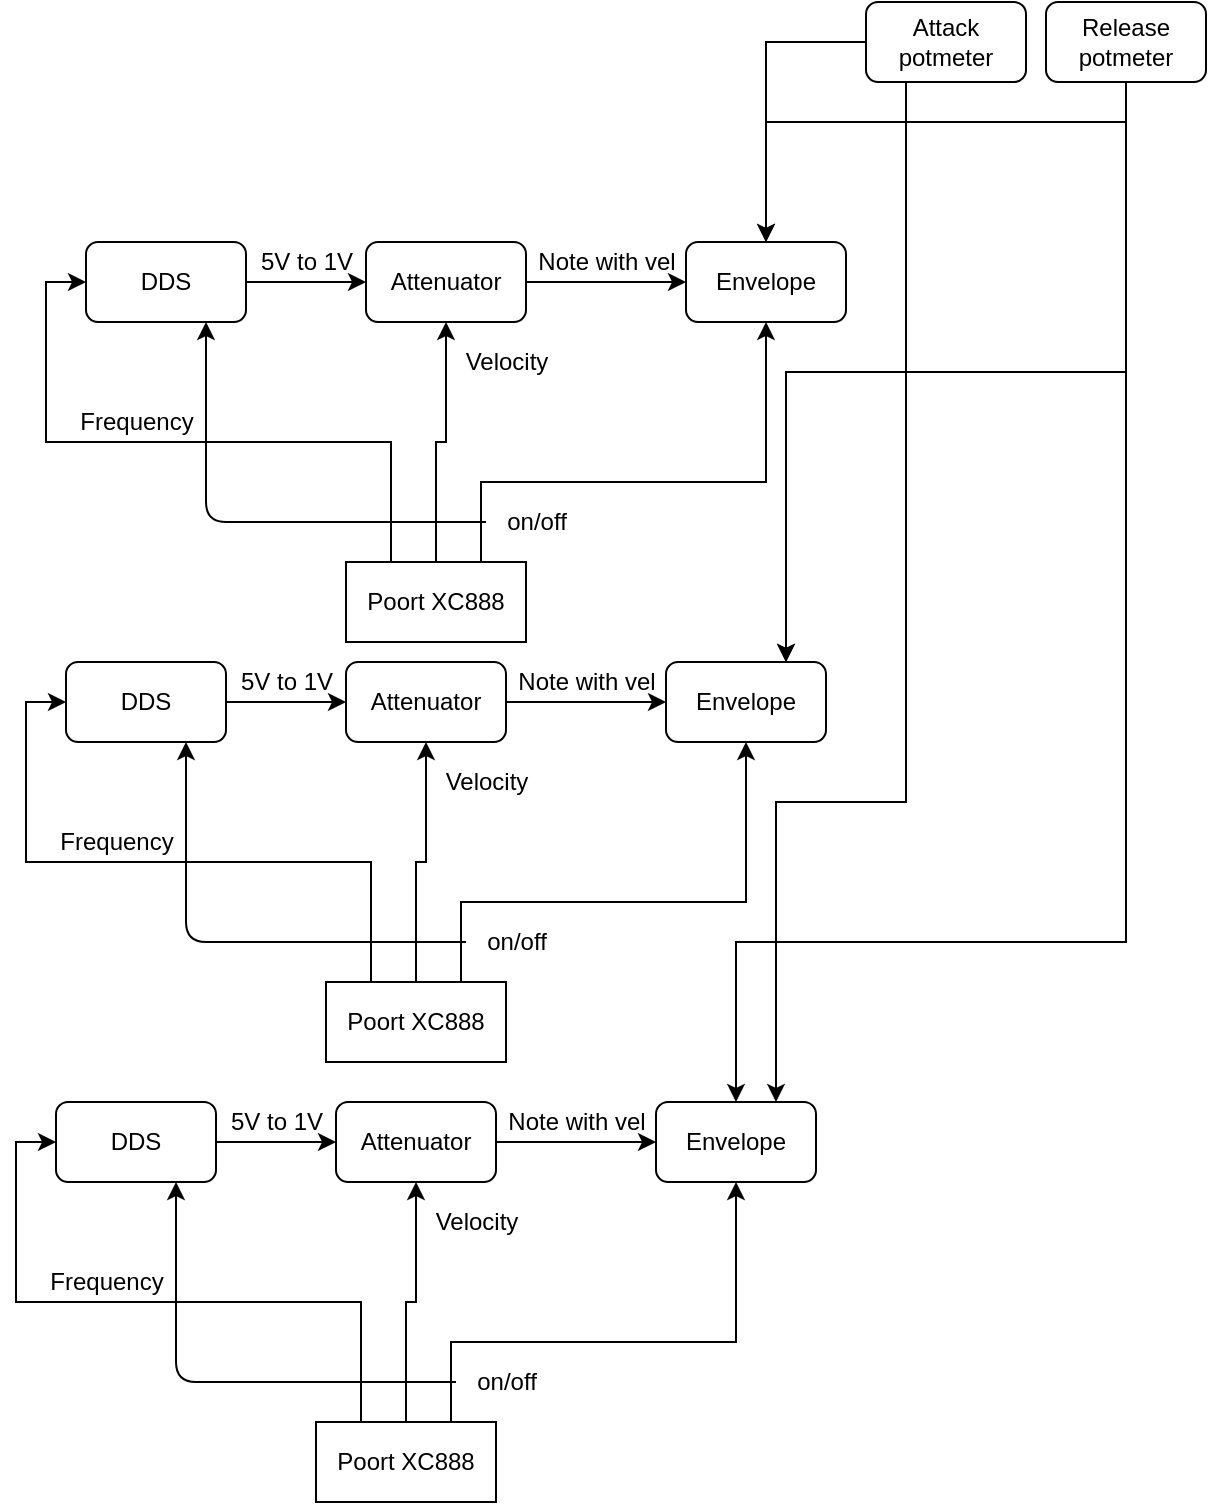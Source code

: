 <mxfile version="13.9.9" type="device"><diagram id="GqRKoOP_zArsrzMOHUV1" name="Pagina-1"><mxGraphModel dx="1024" dy="592" grid="1" gridSize="10" guides="1" tooltips="1" connect="1" arrows="1" fold="1" page="1" pageScale="1" pageWidth="827" pageHeight="1169" math="0" shadow="0"><root><mxCell id="0"/><mxCell id="1" parent="0"/><mxCell id="d4u3e7fe_kGvykEfDLqF-5" style="edgeStyle=orthogonalEdgeStyle;rounded=0;orthogonalLoop=1;jettySize=auto;html=1;exitX=0.25;exitY=0;exitDx=0;exitDy=0;entryX=0;entryY=0.5;entryDx=0;entryDy=0;" edge="1" parent="1" source="d4u3e7fe_kGvykEfDLqF-1" target="d4u3e7fe_kGvykEfDLqF-2"><mxGeometry relative="1" as="geometry"/></mxCell><mxCell id="d4u3e7fe_kGvykEfDLqF-6" style="edgeStyle=orthogonalEdgeStyle;rounded=0;orthogonalLoop=1;jettySize=auto;html=1;exitX=0.5;exitY=0;exitDx=0;exitDy=0;entryX=0.5;entryY=1;entryDx=0;entryDy=0;" edge="1" parent="1" source="d4u3e7fe_kGvykEfDLqF-1" target="d4u3e7fe_kGvykEfDLqF-3"><mxGeometry relative="1" as="geometry"/></mxCell><mxCell id="d4u3e7fe_kGvykEfDLqF-8" style="edgeStyle=orthogonalEdgeStyle;rounded=0;orthogonalLoop=1;jettySize=auto;html=1;exitX=0.75;exitY=0;exitDx=0;exitDy=0;entryX=0.5;entryY=1;entryDx=0;entryDy=0;" edge="1" parent="1" source="d4u3e7fe_kGvykEfDLqF-1"><mxGeometry relative="1" as="geometry"><mxPoint x="410" y="240" as="targetPoint"/><Array as="points"><mxPoint x="268" y="320"/><mxPoint x="410" y="320"/></Array></mxGeometry></mxCell><mxCell id="d4u3e7fe_kGvykEfDLqF-1" value="Poort XC888" style="rounded=0;whiteSpace=wrap;html=1;" vertex="1" parent="1"><mxGeometry x="200" y="360" width="90" height="40" as="geometry"/></mxCell><mxCell id="d4u3e7fe_kGvykEfDLqF-12" style="edgeStyle=orthogonalEdgeStyle;rounded=0;orthogonalLoop=1;jettySize=auto;html=1;exitX=1;exitY=0.5;exitDx=0;exitDy=0;entryX=0;entryY=0.5;entryDx=0;entryDy=0;" edge="1" parent="1" source="d4u3e7fe_kGvykEfDLqF-2" target="d4u3e7fe_kGvykEfDLqF-3"><mxGeometry relative="1" as="geometry"/></mxCell><mxCell id="d4u3e7fe_kGvykEfDLqF-2" value="DDS" style="rounded=1;whiteSpace=wrap;html=1;" vertex="1" parent="1"><mxGeometry x="70" y="200" width="80" height="40" as="geometry"/></mxCell><mxCell id="d4u3e7fe_kGvykEfDLqF-14" style="edgeStyle=orthogonalEdgeStyle;rounded=0;orthogonalLoop=1;jettySize=auto;html=1;entryX=0;entryY=0.5;entryDx=0;entryDy=0;" edge="1" parent="1" source="d4u3e7fe_kGvykEfDLqF-3"><mxGeometry relative="1" as="geometry"><mxPoint x="370" y="220" as="targetPoint"/></mxGeometry></mxCell><mxCell id="d4u3e7fe_kGvykEfDLqF-3" value="Attenuator" style="rounded=1;whiteSpace=wrap;html=1;" vertex="1" parent="1"><mxGeometry x="210" y="200" width="80" height="40" as="geometry"/></mxCell><mxCell id="d4u3e7fe_kGvykEfDLqF-9" value="on/off" style="text;html=1;align=center;verticalAlign=middle;resizable=0;points=[];autosize=1;" vertex="1" parent="1"><mxGeometry x="270" y="330" width="50" height="20" as="geometry"/></mxCell><mxCell id="d4u3e7fe_kGvykEfDLqF-10" value="Frequency" style="text;html=1;align=center;verticalAlign=middle;resizable=0;points=[];autosize=1;" vertex="1" parent="1"><mxGeometry x="60" y="280" width="70" height="20" as="geometry"/></mxCell><mxCell id="d4u3e7fe_kGvykEfDLqF-13" value="5V to 1V" style="text;html=1;align=center;verticalAlign=middle;resizable=0;points=[];autosize=1;" vertex="1" parent="1"><mxGeometry x="150" y="200" width="60" height="20" as="geometry"/></mxCell><mxCell id="d4u3e7fe_kGvykEfDLqF-15" value="Note with vel" style="text;html=1;align=center;verticalAlign=middle;resizable=0;points=[];autosize=1;" vertex="1" parent="1"><mxGeometry x="290" y="200" width="80" height="20" as="geometry"/></mxCell><mxCell id="d4u3e7fe_kGvykEfDLqF-11" value="Velocity" style="text;html=1;align=center;verticalAlign=middle;resizable=0;points=[];autosize=1;" vertex="1" parent="1"><mxGeometry x="250" y="250" width="60" height="20" as="geometry"/></mxCell><mxCell id="d4u3e7fe_kGvykEfDLqF-18" value="" style="endArrow=classic;html=1;entryX=0.75;entryY=1;entryDx=0;entryDy=0;" edge="1" parent="1" target="d4u3e7fe_kGvykEfDLqF-2"><mxGeometry width="50" height="50" relative="1" as="geometry"><mxPoint x="270" y="340" as="sourcePoint"/><mxPoint x="290" y="300" as="targetPoint"/><Array as="points"><mxPoint x="130" y="340"/></Array></mxGeometry></mxCell><mxCell id="d4u3e7fe_kGvykEfDLqF-19" value="Envelope" style="rounded=1;whiteSpace=wrap;html=1;" vertex="1" parent="1"><mxGeometry x="370" y="200" width="80" height="40" as="geometry"/></mxCell><mxCell id="d4u3e7fe_kGvykEfDLqF-22" style="edgeStyle=orthogonalEdgeStyle;rounded=0;orthogonalLoop=1;jettySize=auto;html=1;exitX=0;exitY=0.5;exitDx=0;exitDy=0;entryX=0.5;entryY=0;entryDx=0;entryDy=0;" edge="1" parent="1" source="d4u3e7fe_kGvykEfDLqF-20" target="d4u3e7fe_kGvykEfDLqF-19"><mxGeometry relative="1" as="geometry"/></mxCell><mxCell id="d4u3e7fe_kGvykEfDLqF-54" style="edgeStyle=orthogonalEdgeStyle;rounded=0;orthogonalLoop=1;jettySize=auto;html=1;exitX=0.25;exitY=1;exitDx=0;exitDy=0;entryX=0.75;entryY=0;entryDx=0;entryDy=0;" edge="1" parent="1" source="d4u3e7fe_kGvykEfDLqF-20" target="d4u3e7fe_kGvykEfDLqF-38"><mxGeometry relative="1" as="geometry"/></mxCell><mxCell id="d4u3e7fe_kGvykEfDLqF-56" style="edgeStyle=orthogonalEdgeStyle;rounded=0;orthogonalLoop=1;jettySize=auto;html=1;exitX=0.25;exitY=1;exitDx=0;exitDy=0;entryX=0.75;entryY=0;entryDx=0;entryDy=0;" edge="1" parent="1" source="d4u3e7fe_kGvykEfDLqF-20" target="d4u3e7fe_kGvykEfDLqF-53"><mxGeometry relative="1" as="geometry"><Array as="points"><mxPoint x="480" y="480"/><mxPoint x="415" y="480"/></Array></mxGeometry></mxCell><mxCell id="d4u3e7fe_kGvykEfDLqF-20" value="Attack potmeter" style="rounded=1;whiteSpace=wrap;html=1;" vertex="1" parent="1"><mxGeometry x="460" y="80" width="80" height="40" as="geometry"/></mxCell><mxCell id="d4u3e7fe_kGvykEfDLqF-23" style="edgeStyle=orthogonalEdgeStyle;rounded=0;orthogonalLoop=1;jettySize=auto;html=1;exitX=0.5;exitY=1;exitDx=0;exitDy=0;" edge="1" parent="1" source="d4u3e7fe_kGvykEfDLqF-21"><mxGeometry relative="1" as="geometry"><mxPoint x="410" y="200" as="targetPoint"/><Array as="points"><mxPoint x="590" y="140"/><mxPoint x="410" y="140"/></Array></mxGeometry></mxCell><mxCell id="d4u3e7fe_kGvykEfDLqF-55" style="edgeStyle=orthogonalEdgeStyle;rounded=0;orthogonalLoop=1;jettySize=auto;html=1;exitX=0.5;exitY=1;exitDx=0;exitDy=0;entryX=0.75;entryY=0;entryDx=0;entryDy=0;" edge="1" parent="1" source="d4u3e7fe_kGvykEfDLqF-21" target="d4u3e7fe_kGvykEfDLqF-38"><mxGeometry relative="1" as="geometry"/></mxCell><mxCell id="d4u3e7fe_kGvykEfDLqF-57" style="edgeStyle=orthogonalEdgeStyle;rounded=0;orthogonalLoop=1;jettySize=auto;html=1;entryX=0.5;entryY=0;entryDx=0;entryDy=0;" edge="1" parent="1" source="d4u3e7fe_kGvykEfDLqF-21" target="d4u3e7fe_kGvykEfDLqF-53"><mxGeometry relative="1" as="geometry"><Array as="points"><mxPoint x="590" y="550"/><mxPoint x="395" y="550"/></Array></mxGeometry></mxCell><mxCell id="d4u3e7fe_kGvykEfDLqF-21" value="Release potmeter" style="rounded=1;whiteSpace=wrap;html=1;" vertex="1" parent="1"><mxGeometry x="550" y="80" width="80" height="40" as="geometry"/></mxCell><mxCell id="d4u3e7fe_kGvykEfDLqF-24" style="edgeStyle=orthogonalEdgeStyle;rounded=0;orthogonalLoop=1;jettySize=auto;html=1;exitX=0.25;exitY=0;exitDx=0;exitDy=0;entryX=0;entryY=0.5;entryDx=0;entryDy=0;" edge="1" parent="1" source="d4u3e7fe_kGvykEfDLqF-27" target="d4u3e7fe_kGvykEfDLqF-29"><mxGeometry relative="1" as="geometry"/></mxCell><mxCell id="d4u3e7fe_kGvykEfDLqF-25" style="edgeStyle=orthogonalEdgeStyle;rounded=0;orthogonalLoop=1;jettySize=auto;html=1;exitX=0.5;exitY=0;exitDx=0;exitDy=0;entryX=0.5;entryY=1;entryDx=0;entryDy=0;" edge="1" parent="1" source="d4u3e7fe_kGvykEfDLqF-27" target="d4u3e7fe_kGvykEfDLqF-31"><mxGeometry relative="1" as="geometry"/></mxCell><mxCell id="d4u3e7fe_kGvykEfDLqF-26" style="edgeStyle=orthogonalEdgeStyle;rounded=0;orthogonalLoop=1;jettySize=auto;html=1;exitX=0.75;exitY=0;exitDx=0;exitDy=0;entryX=0.5;entryY=1;entryDx=0;entryDy=0;" edge="1" parent="1" source="d4u3e7fe_kGvykEfDLqF-27"><mxGeometry relative="1" as="geometry"><mxPoint x="400" y="450" as="targetPoint"/><Array as="points"><mxPoint x="258" y="530"/><mxPoint x="400" y="530"/></Array></mxGeometry></mxCell><mxCell id="d4u3e7fe_kGvykEfDLqF-27" value="Poort XC888" style="rounded=0;whiteSpace=wrap;html=1;" vertex="1" parent="1"><mxGeometry x="190" y="570" width="90" height="40" as="geometry"/></mxCell><mxCell id="d4u3e7fe_kGvykEfDLqF-28" style="edgeStyle=orthogonalEdgeStyle;rounded=0;orthogonalLoop=1;jettySize=auto;html=1;exitX=1;exitY=0.5;exitDx=0;exitDy=0;entryX=0;entryY=0.5;entryDx=0;entryDy=0;" edge="1" parent="1" source="d4u3e7fe_kGvykEfDLqF-29" target="d4u3e7fe_kGvykEfDLqF-31"><mxGeometry relative="1" as="geometry"/></mxCell><mxCell id="d4u3e7fe_kGvykEfDLqF-29" value="DDS" style="rounded=1;whiteSpace=wrap;html=1;" vertex="1" parent="1"><mxGeometry x="60" y="410" width="80" height="40" as="geometry"/></mxCell><mxCell id="d4u3e7fe_kGvykEfDLqF-30" style="edgeStyle=orthogonalEdgeStyle;rounded=0;orthogonalLoop=1;jettySize=auto;html=1;entryX=0;entryY=0.5;entryDx=0;entryDy=0;" edge="1" parent="1" source="d4u3e7fe_kGvykEfDLqF-31"><mxGeometry relative="1" as="geometry"><mxPoint x="360" y="430" as="targetPoint"/></mxGeometry></mxCell><mxCell id="d4u3e7fe_kGvykEfDLqF-31" value="Attenuator" style="rounded=1;whiteSpace=wrap;html=1;" vertex="1" parent="1"><mxGeometry x="200" y="410" width="80" height="40" as="geometry"/></mxCell><mxCell id="d4u3e7fe_kGvykEfDLqF-32" value="on/off" style="text;html=1;align=center;verticalAlign=middle;resizable=0;points=[];autosize=1;" vertex="1" parent="1"><mxGeometry x="260" y="540" width="50" height="20" as="geometry"/></mxCell><mxCell id="d4u3e7fe_kGvykEfDLqF-33" value="Frequency" style="text;html=1;align=center;verticalAlign=middle;resizable=0;points=[];autosize=1;" vertex="1" parent="1"><mxGeometry x="50" y="490" width="70" height="20" as="geometry"/></mxCell><mxCell id="d4u3e7fe_kGvykEfDLqF-34" value="5V to 1V" style="text;html=1;align=center;verticalAlign=middle;resizable=0;points=[];autosize=1;" vertex="1" parent="1"><mxGeometry x="140" y="410" width="60" height="20" as="geometry"/></mxCell><mxCell id="d4u3e7fe_kGvykEfDLqF-35" value="Note with vel" style="text;html=1;align=center;verticalAlign=middle;resizable=0;points=[];autosize=1;" vertex="1" parent="1"><mxGeometry x="280" y="410" width="80" height="20" as="geometry"/></mxCell><mxCell id="d4u3e7fe_kGvykEfDLqF-36" value="Velocity" style="text;html=1;align=center;verticalAlign=middle;resizable=0;points=[];autosize=1;" vertex="1" parent="1"><mxGeometry x="240" y="460" width="60" height="20" as="geometry"/></mxCell><mxCell id="d4u3e7fe_kGvykEfDLqF-37" value="" style="endArrow=classic;html=1;entryX=0.75;entryY=1;entryDx=0;entryDy=0;" edge="1" parent="1" target="d4u3e7fe_kGvykEfDLqF-29"><mxGeometry width="50" height="50" relative="1" as="geometry"><mxPoint x="260" y="550" as="sourcePoint"/><mxPoint x="280" y="510" as="targetPoint"/><Array as="points"><mxPoint x="120" y="550"/></Array></mxGeometry></mxCell><mxCell id="d4u3e7fe_kGvykEfDLqF-38" value="Envelope" style="rounded=1;whiteSpace=wrap;html=1;" vertex="1" parent="1"><mxGeometry x="360" y="410" width="80" height="40" as="geometry"/></mxCell><mxCell id="d4u3e7fe_kGvykEfDLqF-39" style="edgeStyle=orthogonalEdgeStyle;rounded=0;orthogonalLoop=1;jettySize=auto;html=1;exitX=0.25;exitY=0;exitDx=0;exitDy=0;entryX=0;entryY=0.5;entryDx=0;entryDy=0;" edge="1" parent="1" source="d4u3e7fe_kGvykEfDLqF-42" target="d4u3e7fe_kGvykEfDLqF-44"><mxGeometry relative="1" as="geometry"/></mxCell><mxCell id="d4u3e7fe_kGvykEfDLqF-40" style="edgeStyle=orthogonalEdgeStyle;rounded=0;orthogonalLoop=1;jettySize=auto;html=1;exitX=0.5;exitY=0;exitDx=0;exitDy=0;entryX=0.5;entryY=1;entryDx=0;entryDy=0;" edge="1" parent="1" source="d4u3e7fe_kGvykEfDLqF-42" target="d4u3e7fe_kGvykEfDLqF-46"><mxGeometry relative="1" as="geometry"/></mxCell><mxCell id="d4u3e7fe_kGvykEfDLqF-41" style="edgeStyle=orthogonalEdgeStyle;rounded=0;orthogonalLoop=1;jettySize=auto;html=1;exitX=0.75;exitY=0;exitDx=0;exitDy=0;entryX=0.5;entryY=1;entryDx=0;entryDy=0;" edge="1" parent="1" source="d4u3e7fe_kGvykEfDLqF-42"><mxGeometry relative="1" as="geometry"><mxPoint x="395" y="670" as="targetPoint"/><Array as="points"><mxPoint x="253" y="750"/><mxPoint x="395" y="750"/></Array></mxGeometry></mxCell><mxCell id="d4u3e7fe_kGvykEfDLqF-42" value="Poort XC888" style="rounded=0;whiteSpace=wrap;html=1;" vertex="1" parent="1"><mxGeometry x="185" y="790" width="90" height="40" as="geometry"/></mxCell><mxCell id="d4u3e7fe_kGvykEfDLqF-43" style="edgeStyle=orthogonalEdgeStyle;rounded=0;orthogonalLoop=1;jettySize=auto;html=1;exitX=1;exitY=0.5;exitDx=0;exitDy=0;entryX=0;entryY=0.5;entryDx=0;entryDy=0;" edge="1" parent="1" source="d4u3e7fe_kGvykEfDLqF-44" target="d4u3e7fe_kGvykEfDLqF-46"><mxGeometry relative="1" as="geometry"/></mxCell><mxCell id="d4u3e7fe_kGvykEfDLqF-44" value="DDS" style="rounded=1;whiteSpace=wrap;html=1;" vertex="1" parent="1"><mxGeometry x="55" y="630" width="80" height="40" as="geometry"/></mxCell><mxCell id="d4u3e7fe_kGvykEfDLqF-45" style="edgeStyle=orthogonalEdgeStyle;rounded=0;orthogonalLoop=1;jettySize=auto;html=1;entryX=0;entryY=0.5;entryDx=0;entryDy=0;" edge="1" parent="1" source="d4u3e7fe_kGvykEfDLqF-46"><mxGeometry relative="1" as="geometry"><mxPoint x="355" y="650" as="targetPoint"/></mxGeometry></mxCell><mxCell id="d4u3e7fe_kGvykEfDLqF-46" value="Attenuator" style="rounded=1;whiteSpace=wrap;html=1;" vertex="1" parent="1"><mxGeometry x="195" y="630" width="80" height="40" as="geometry"/></mxCell><mxCell id="d4u3e7fe_kGvykEfDLqF-47" value="on/off" style="text;html=1;align=center;verticalAlign=middle;resizable=0;points=[];autosize=1;" vertex="1" parent="1"><mxGeometry x="255" y="760" width="50" height="20" as="geometry"/></mxCell><mxCell id="d4u3e7fe_kGvykEfDLqF-48" value="Frequency" style="text;html=1;align=center;verticalAlign=middle;resizable=0;points=[];autosize=1;" vertex="1" parent="1"><mxGeometry x="45" y="710" width="70" height="20" as="geometry"/></mxCell><mxCell id="d4u3e7fe_kGvykEfDLqF-49" value="5V to 1V" style="text;html=1;align=center;verticalAlign=middle;resizable=0;points=[];autosize=1;" vertex="1" parent="1"><mxGeometry x="135" y="630" width="60" height="20" as="geometry"/></mxCell><mxCell id="d4u3e7fe_kGvykEfDLqF-50" value="Note with vel" style="text;html=1;align=center;verticalAlign=middle;resizable=0;points=[];autosize=1;" vertex="1" parent="1"><mxGeometry x="275" y="630" width="80" height="20" as="geometry"/></mxCell><mxCell id="d4u3e7fe_kGvykEfDLqF-51" value="Velocity" style="text;html=1;align=center;verticalAlign=middle;resizable=0;points=[];autosize=1;" vertex="1" parent="1"><mxGeometry x="235" y="680" width="60" height="20" as="geometry"/></mxCell><mxCell id="d4u3e7fe_kGvykEfDLqF-52" value="" style="endArrow=classic;html=1;entryX=0.75;entryY=1;entryDx=0;entryDy=0;" edge="1" parent="1" target="d4u3e7fe_kGvykEfDLqF-44"><mxGeometry width="50" height="50" relative="1" as="geometry"><mxPoint x="255" y="770" as="sourcePoint"/><mxPoint x="275" y="730" as="targetPoint"/><Array as="points"><mxPoint x="115" y="770"/></Array></mxGeometry></mxCell><mxCell id="d4u3e7fe_kGvykEfDLqF-53" value="Envelope" style="rounded=1;whiteSpace=wrap;html=1;" vertex="1" parent="1"><mxGeometry x="355" y="630" width="80" height="40" as="geometry"/></mxCell></root></mxGraphModel></diagram></mxfile>